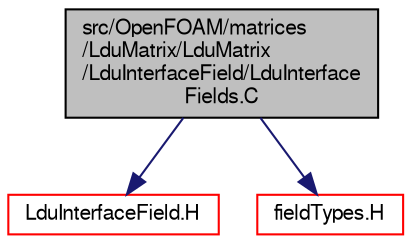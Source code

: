 digraph "src/OpenFOAM/matrices/LduMatrix/LduMatrix/LduInterfaceField/LduInterfaceFields.C"
{
  bgcolor="transparent";
  edge [fontname="FreeSans",fontsize="10",labelfontname="FreeSans",labelfontsize="10"];
  node [fontname="FreeSans",fontsize="10",shape=record];
  Node0 [label="src/OpenFOAM/matrices\l/LduMatrix/LduMatrix\l/LduInterfaceField/LduInterface\lFields.C",height=0.2,width=0.4,color="black", fillcolor="grey75", style="filled", fontcolor="black"];
  Node0 -> Node1 [color="midnightblue",fontsize="10",style="solid",fontname="FreeSans"];
  Node1 [label="LduInterfaceField.H",height=0.2,width=0.4,color="red",URL="$a10523.html"];
  Node0 -> Node88 [color="midnightblue",fontsize="10",style="solid",fontname="FreeSans"];
  Node88 [label="fieldTypes.H",height=0.2,width=0.4,color="red",URL="$a09608.html",tooltip="Include the header files for all the primitive types that Fields are instantiated for..."];
}
